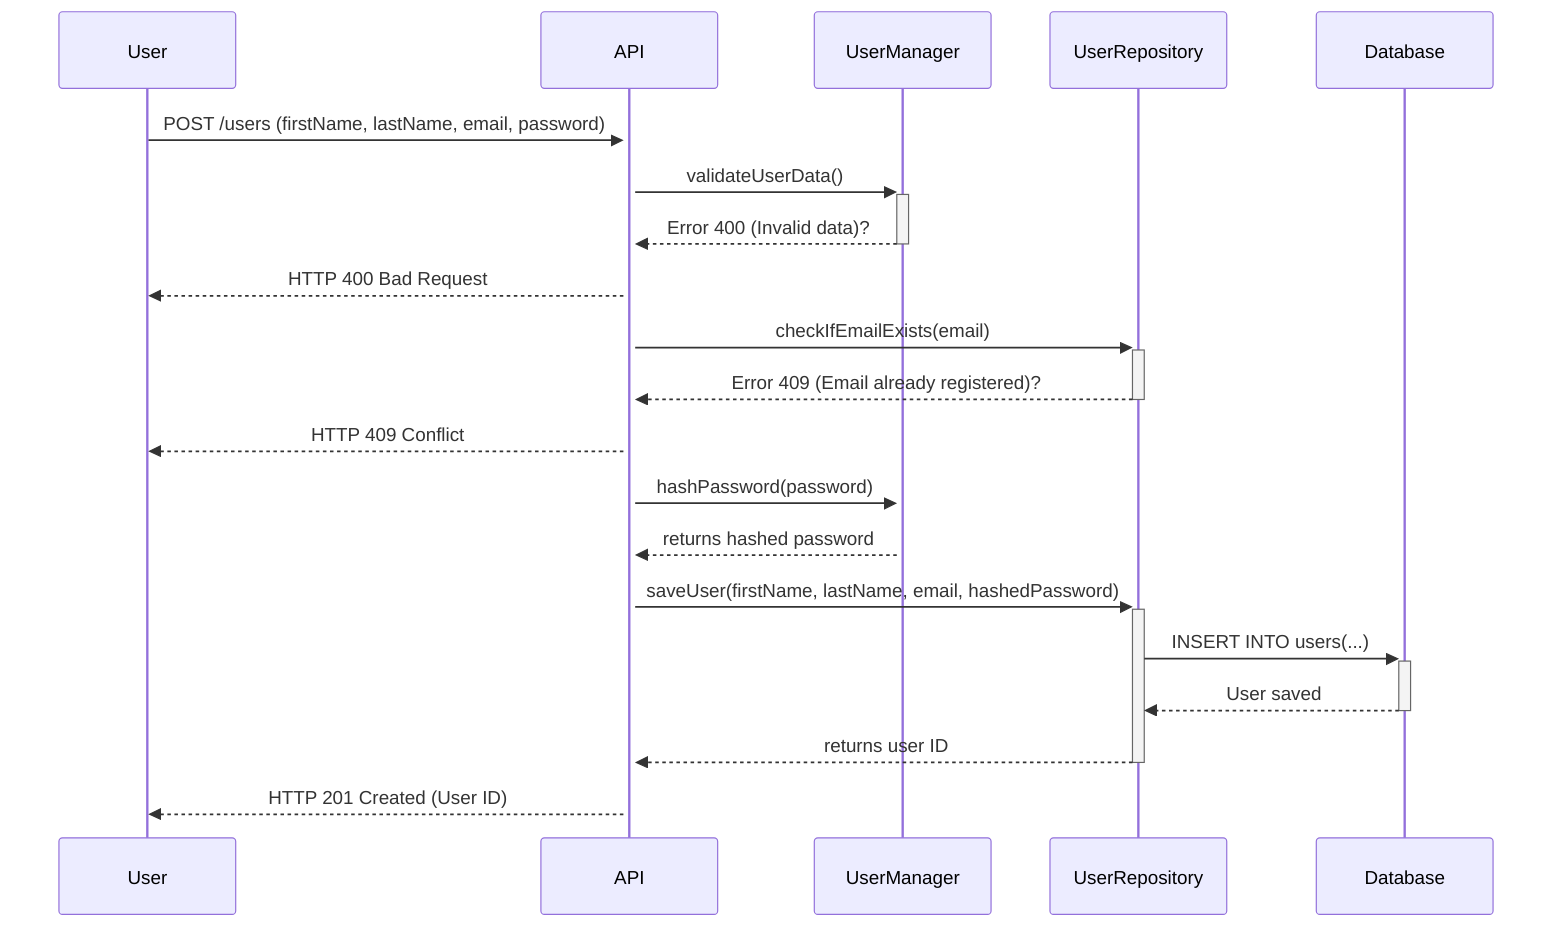 sequenceDiagram
    participant User
    participant API
    participant UserManager
    participant UserRepository
    participant Database

    User->>+API: POST /users (firstName, lastName, email, password)
    API->>+UserManager: validateUserData()
    UserManager-->>-API: Error 400 (Invalid data)?
    API-->>User: HTTP 400 Bad Request

    API->>+UserRepository: checkIfEmailExists(email)
    UserRepository-->>-API: Error 409 (Email already registered)?
    API-->>User: HTTP 409 Conflict

    API->>+UserManager: hashPassword(password)
    UserManager-->>API: returns hashed password

    API->>+UserRepository: saveUser(firstName, lastName, email, hashedPassword)
    UserRepository->>+Database: INSERT INTO users(...)
    Database-->>-UserRepository: User saved

    UserRepository-->>-API: returns user ID
    API-->>User: HTTP 201 Created (User ID)